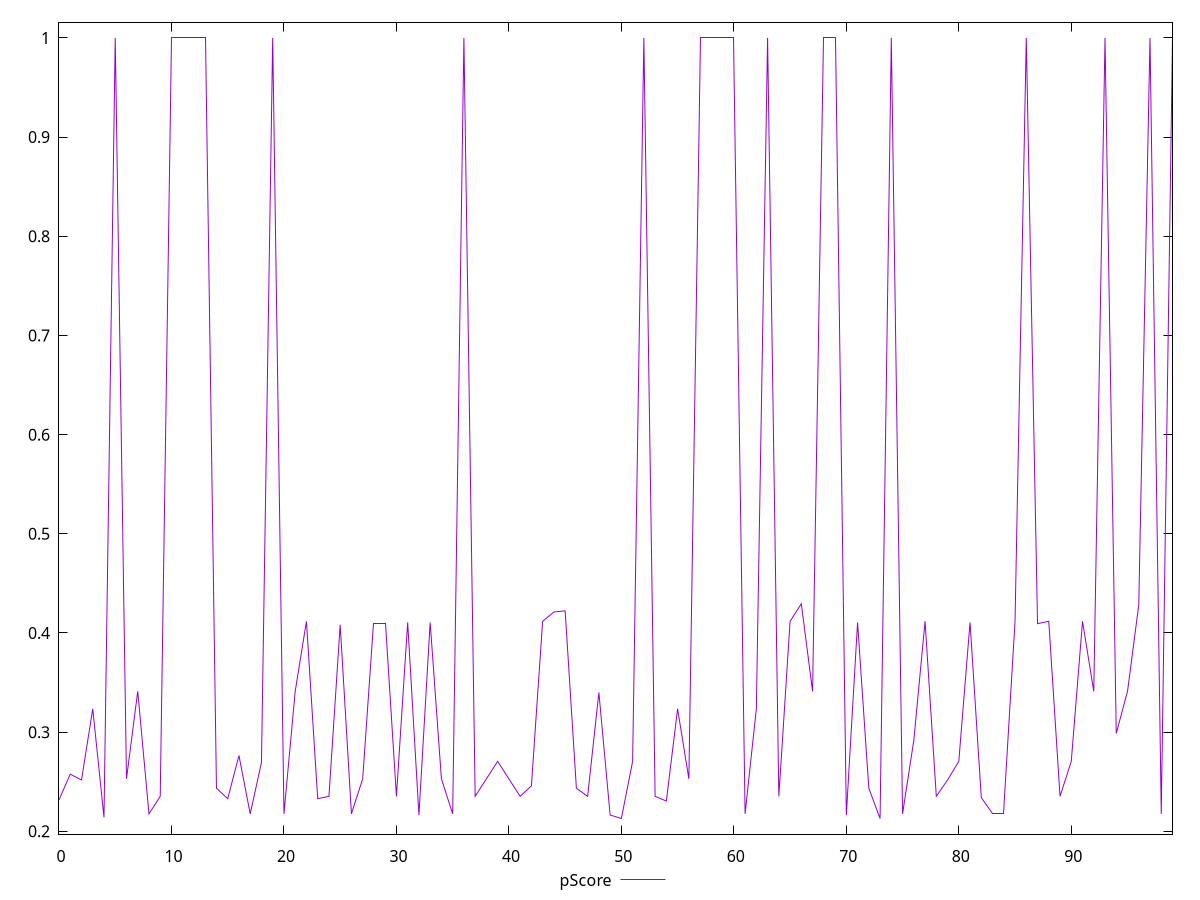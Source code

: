 reset

$pScore <<EOF
0 0.23176470588235293
1 0.2576470588235294
2 0.25176470588235295
3 0.32352941176470584
4 0.21411764705882352
5 1
6 0.2529411764705882
7 0.3411764705882353
8 0.21764705882352942
9 0.23529411764705882
10 1
11 1
12 1
13 1
14 0.24352941176470588
15 0.2329411764705882
16 0.27647058823529413
17 0.21764705882352942
18 0.26941176470588235
19 1
20 0.21764705882352942
21 0.3411764705882353
22 0.4117647058823529
23 0.2329411764705882
24 0.23529411764705882
25 0.40823529411764703
26 0.21764705882352942
27 0.2529411764705882
28 0.40941176470588236
29 0.40941176470588236
30 0.23529411764705882
31 0.41058823529411764
32 0.21647058823529414
33 0.41058823529411764
34 0.2529411764705882
35 0.21764705882352942
36 1
37 0.23529411764705882
38 0.2529411764705882
39 0.27058823529411763
40 0.2529411764705882
41 0.23529411764705882
42 0.24588235294117644
43 0.4117647058823529
44 0.42117647058823526
45 0.4223529411764706
46 0.24352941176470588
47 0.23529411764705882
48 0.33999999999999997
49 0.21647058823529414
50 0.21294117647058824
51 0.27058823529411763
52 1
53 0.23529411764705882
54 0.23058823529411765
55 0.32352941176470584
56 0.2529411764705882
57 1
58 1
59 1
60 1
61 0.21764705882352942
62 0.32352941176470584
63 1
64 0.23529411764705882
65 0.4117647058823529
66 0.4294117647058824
67 0.3411764705882353
68 1
69 1
70 0.21647058823529414
71 0.41058823529411764
72 0.24352941176470588
73 0.21294117647058824
74 1
75 0.21764705882352942
76 0.2917647058823529
77 0.4117647058823529
78 0.23529411764705882
79 0.25176470588235295
80 0.27058823529411763
81 0.41058823529411764
82 0.23411764705882354
83 0.21764705882352942
84 0.21764705882352942
85 0.4117647058823529
86 1
87 0.40941176470588236
88 0.4117647058823529
89 0.23529411764705882
90 0.27058823529411763
91 0.4117647058823529
92 0.3411764705882353
93 1
94 0.2988235294117647
95 0.3411764705882353
96 0.42823529411764705
97 1
98 0.21764705882352942
99 1
EOF

set key outside below
set xrange [0:99]
set yrange [0.19720000000000001:1.0157411764705881]
set trange [0.19720000000000001:1.0157411764705881]
set terminal svg size 640, 500 enhanced background rgb 'white'
set output "reports/report_00027_2021-02-24T12-40-31.850Z/unused-javascript/samples/agenda/pScore/values.svg"

plot $pScore title "pScore" with line

reset

